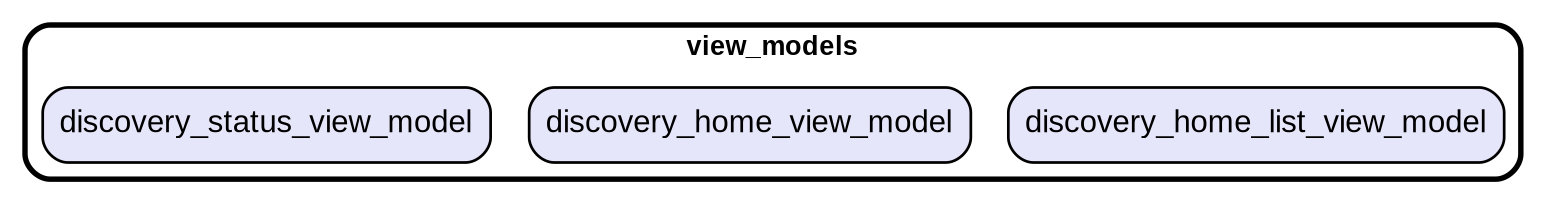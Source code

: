 digraph "" {
  graph [style=rounded fontname="Arial Black" fontsize=13 penwidth=2.6];
  node [shape=rect style="filled,rounded" fontname=Arial fontsize=15 fillcolor=Lavender penwidth=1.3];
  edge [penwidth=1.3];
  "/discovery_home_list_view_model.dart" [label="discovery_home_list_view_model"];
  "/discovery_home_view_model.dart" [label="discovery_home_view_model"];
  "/discovery_status_view_model.dart" [label="discovery_status_view_model"];
  subgraph "cluster~" {
    label="view_models";
    "/discovery_home_list_view_model.dart";
    "/discovery_home_view_model.dart";
    "/discovery_status_view_model.dart";
  }
}
